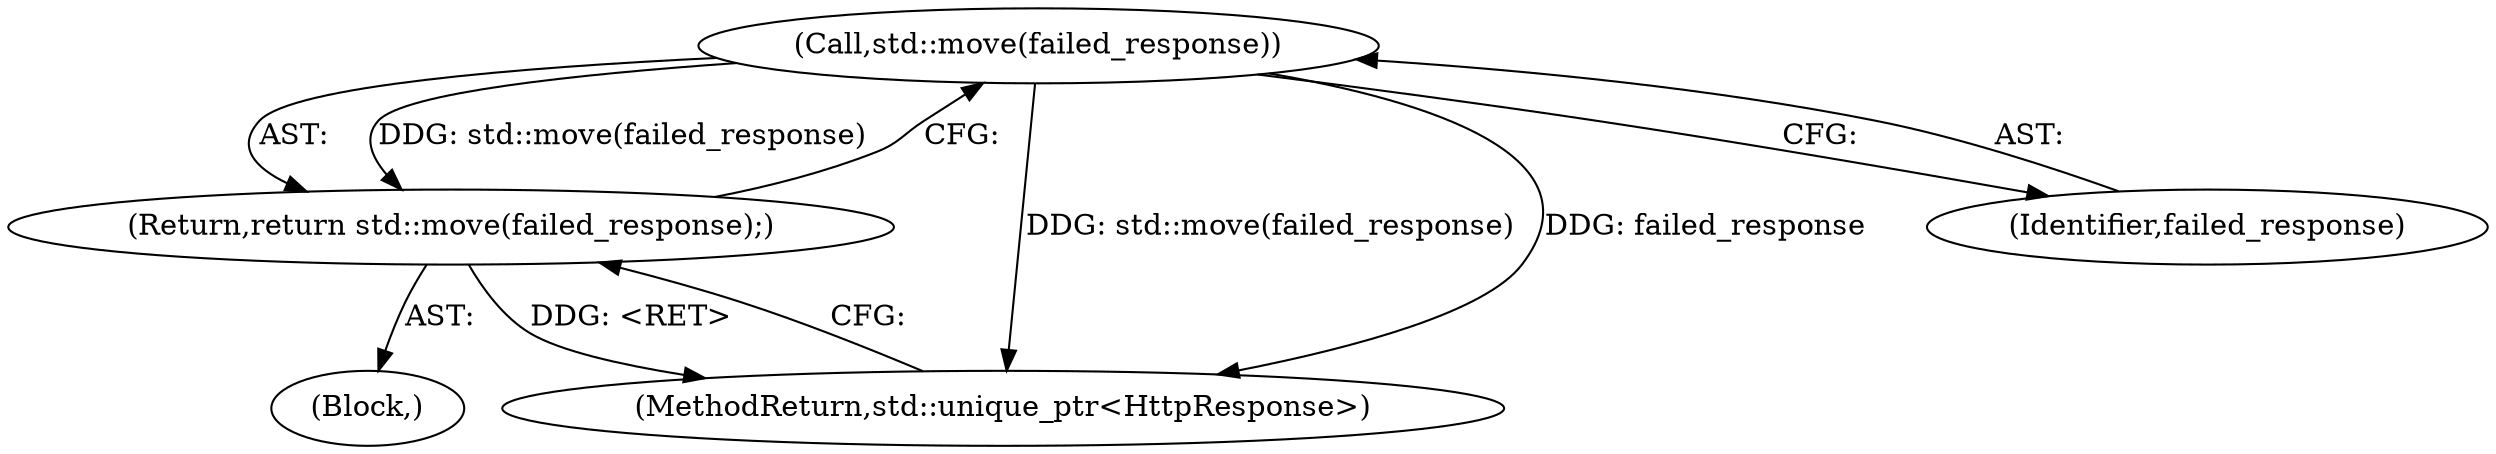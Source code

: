 digraph "0_Chrome_8b10115b2410b4bde18e094ad9fb8c5056134c87_8@API" {
"1000151" [label="(Call,std::move(failed_response))"];
"1000150" [label="(Return,return std::move(failed_response);)"];
"1000344" [label="(MethodReturn,std::unique_ptr<HttpResponse>)"];
"1000150" [label="(Return,return std::move(failed_response);)"];
"1000149" [label="(Block,)"];
"1000151" [label="(Call,std::move(failed_response))"];
"1000152" [label="(Identifier,failed_response)"];
"1000151" -> "1000150"  [label="AST: "];
"1000151" -> "1000152"  [label="CFG: "];
"1000152" -> "1000151"  [label="AST: "];
"1000150" -> "1000151"  [label="CFG: "];
"1000151" -> "1000344"  [label="DDG: std::move(failed_response)"];
"1000151" -> "1000344"  [label="DDG: failed_response"];
"1000151" -> "1000150"  [label="DDG: std::move(failed_response)"];
"1000150" -> "1000149"  [label="AST: "];
"1000344" -> "1000150"  [label="CFG: "];
"1000150" -> "1000344"  [label="DDG: <RET>"];
}

